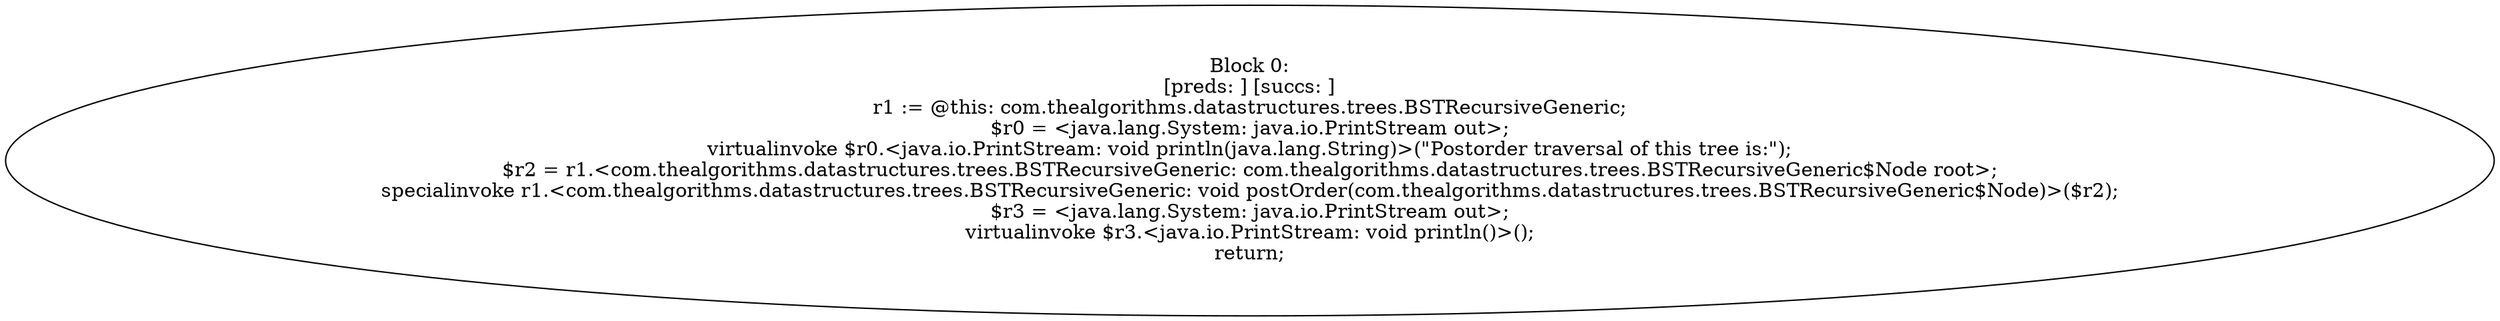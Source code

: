 digraph "unitGraph" {
    "Block 0:
[preds: ] [succs: ]
r1 := @this: com.thealgorithms.datastructures.trees.BSTRecursiveGeneric;
$r0 = <java.lang.System: java.io.PrintStream out>;
virtualinvoke $r0.<java.io.PrintStream: void println(java.lang.String)>(\"Postorder traversal of this tree is:\");
$r2 = r1.<com.thealgorithms.datastructures.trees.BSTRecursiveGeneric: com.thealgorithms.datastructures.trees.BSTRecursiveGeneric$Node root>;
specialinvoke r1.<com.thealgorithms.datastructures.trees.BSTRecursiveGeneric: void postOrder(com.thealgorithms.datastructures.trees.BSTRecursiveGeneric$Node)>($r2);
$r3 = <java.lang.System: java.io.PrintStream out>;
virtualinvoke $r3.<java.io.PrintStream: void println()>();
return;
"
}
